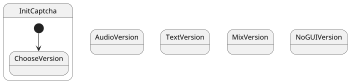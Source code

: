 @startuml
scale 350 width

state InitCaptcha{
[*] --> ChooseVersion

    state ChooseVersion {
    }
}

state AudioVersion{

}

state TextVersion{

}

state MixVersion{

}

state NoGUIVersion{

}

@enduml